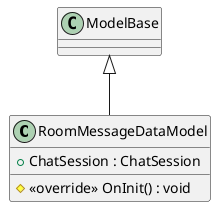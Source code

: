 @startuml
class RoomMessageDataModel {
    + ChatSession : ChatSession
    # <<override>> OnInit() : void
}
ModelBase <|-- RoomMessageDataModel
@enduml
